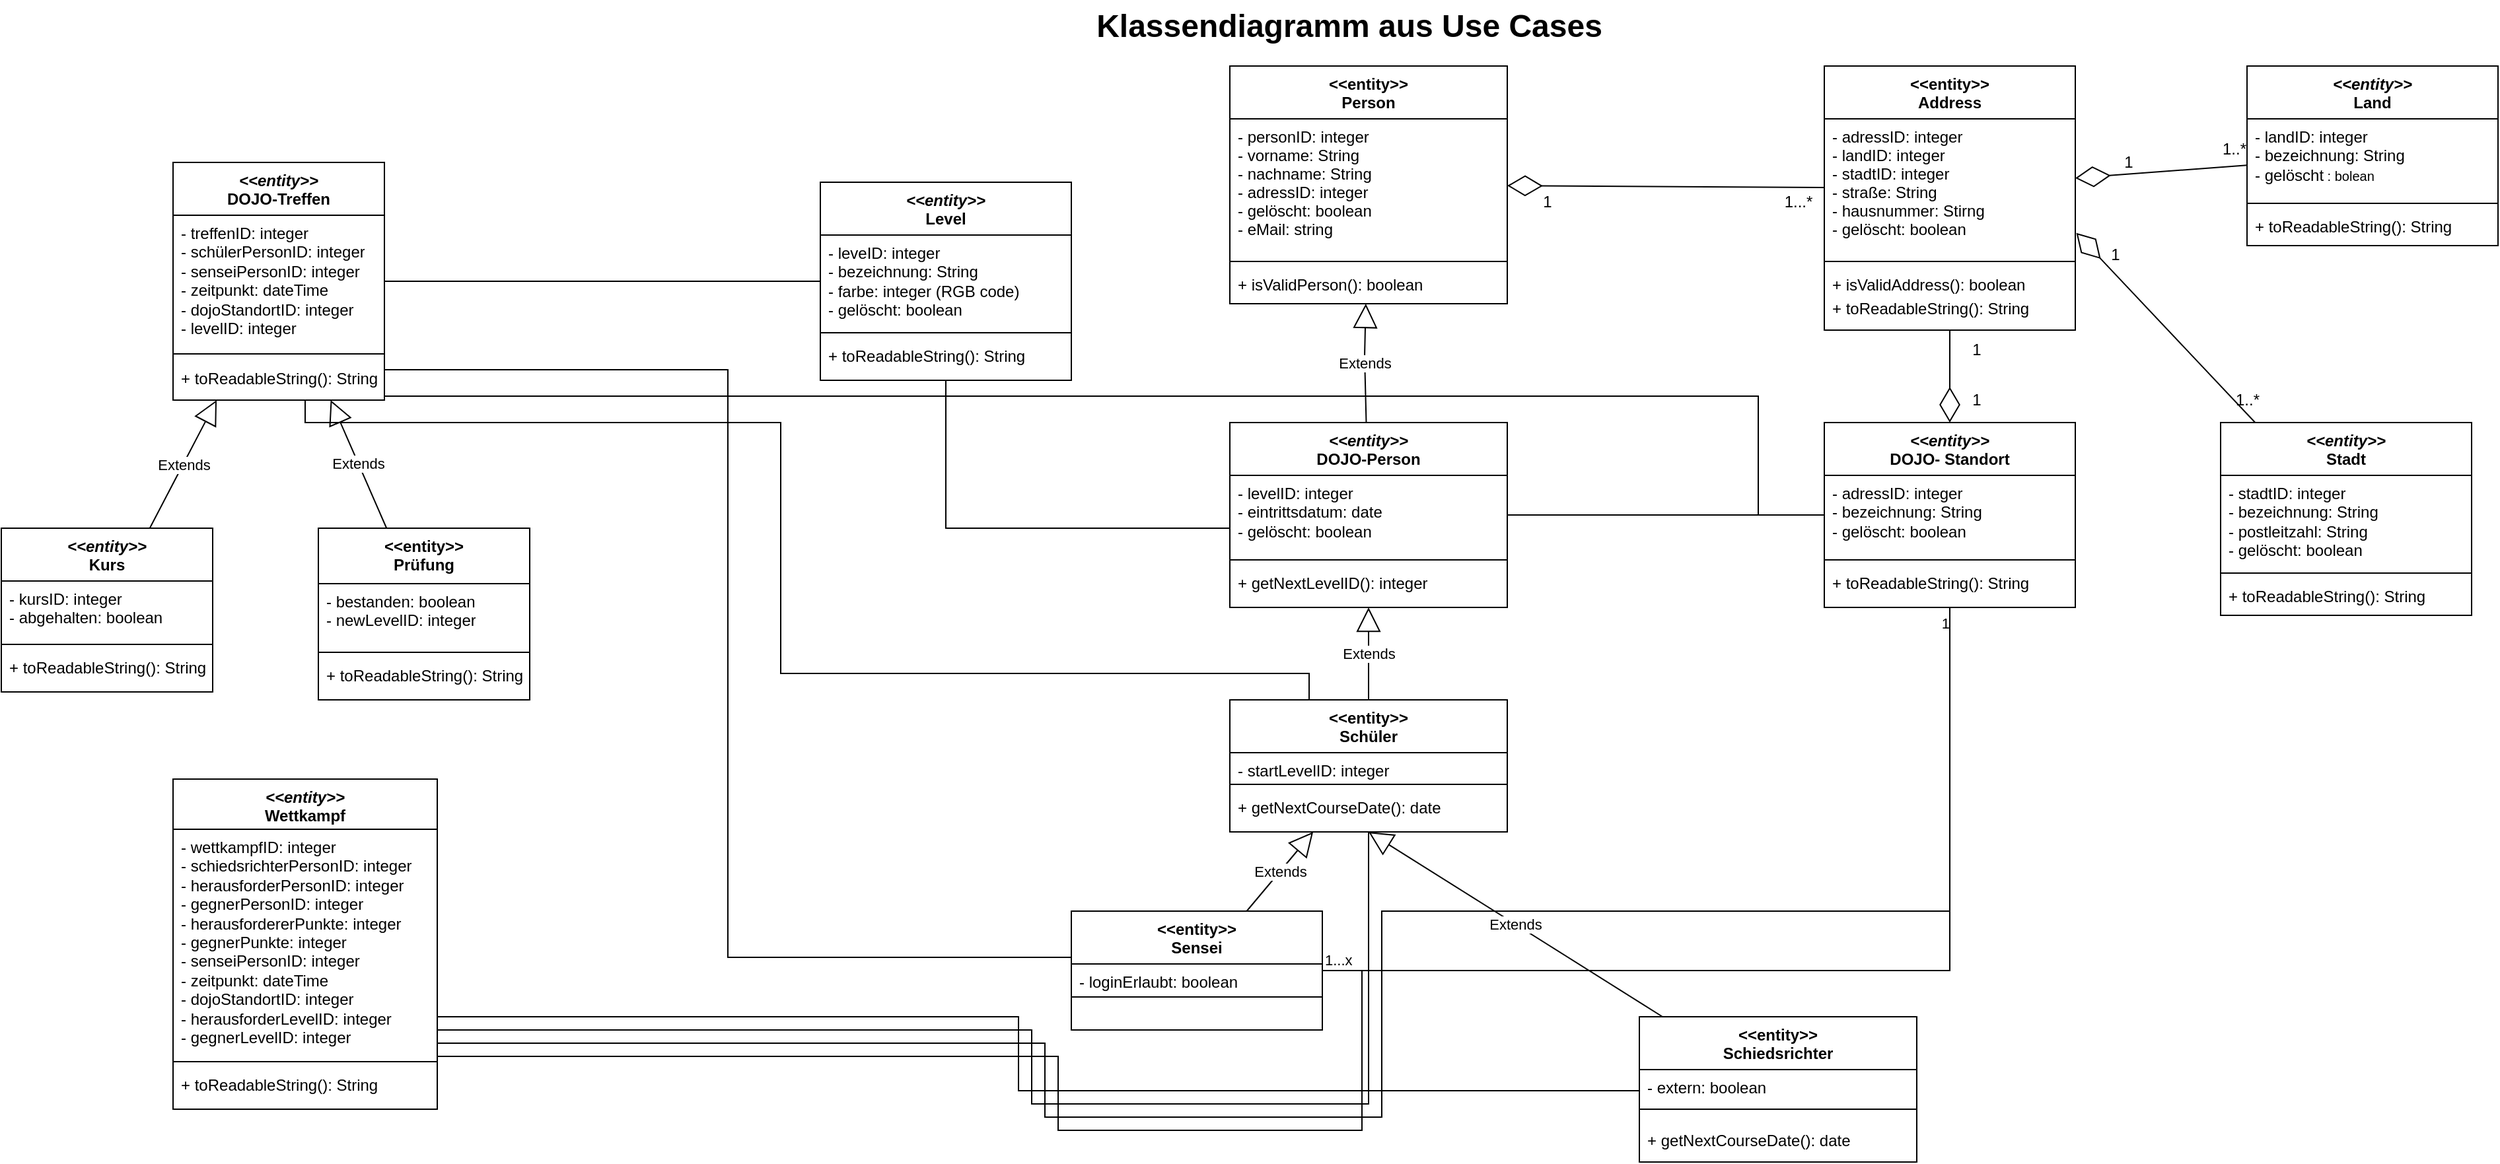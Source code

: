 <mxfile version="24.4.0" type="device">
  <diagram id="C5RBs43oDa-KdzZeNtuy" name="Page-1">
    <mxGraphModel dx="2876" dy="2375" grid="1" gridSize="10" guides="1" tooltips="1" connect="1" arrows="1" fold="1" page="1" pageScale="1" pageWidth="827" pageHeight="1169" math="0" shadow="0">
      <root>
        <mxCell id="WIyWlLk6GJQsqaUBKTNV-0" />
        <mxCell id="WIyWlLk6GJQsqaUBKTNV-1" parent="WIyWlLk6GJQsqaUBKTNV-0" />
        <mxCell id="zkfFHV4jXpPFQw0GAbJ--0" value="&lt;&lt;entity&gt;&gt;&#xa;Person" style="swimlane;fontStyle=1;align=center;verticalAlign=top;childLayout=stackLayout;horizontal=1;startSize=40;horizontalStack=0;resizeParent=1;resizeLast=0;collapsible=1;marginBottom=0;rounded=0;shadow=0;strokeWidth=1;" parent="WIyWlLk6GJQsqaUBKTNV-1" vertex="1">
          <mxGeometry x="210" y="10" width="210" height="180" as="geometry">
            <mxRectangle x="230" y="140" width="160" height="26" as="alternateBounds" />
          </mxGeometry>
        </mxCell>
        <mxCell id="zkfFHV4jXpPFQw0GAbJ--1" value="- personID: integer&#xa;- vorname: String&#xa;- nachname: String&#xa;- adressID: integer&#xa;- gelöscht: boolean&#xa;- eMail: string" style="text;align=left;verticalAlign=top;spacingLeft=4;spacingRight=4;overflow=hidden;rotatable=0;points=[[0,0.5],[1,0.5]];portConstraint=eastwest;" parent="zkfFHV4jXpPFQw0GAbJ--0" vertex="1">
          <mxGeometry y="40" width="210" height="104" as="geometry" />
        </mxCell>
        <mxCell id="zkfFHV4jXpPFQw0GAbJ--4" value="" style="line;html=1;strokeWidth=1;align=left;verticalAlign=middle;spacingTop=-1;spacingLeft=3;spacingRight=3;rotatable=0;labelPosition=right;points=[];portConstraint=eastwest;" parent="zkfFHV4jXpPFQw0GAbJ--0" vertex="1">
          <mxGeometry y="144" width="210" height="8" as="geometry" />
        </mxCell>
        <mxCell id="GbSiG8dwBqRxSItmrRtM-6" value="+ isValidPerson(): boolean" style="text;align=left;verticalAlign=top;spacingLeft=4;spacingRight=4;overflow=hidden;rotatable=0;points=[[0,0.5],[1,0.5]];portConstraint=eastwest;" vertex="1" parent="zkfFHV4jXpPFQw0GAbJ--0">
          <mxGeometry y="152" width="210" height="18" as="geometry" />
        </mxCell>
        <mxCell id="zkfFHV4jXpPFQw0GAbJ--6" value="&lt;&lt;entity&gt;&gt;&#xa;Schüler" style="swimlane;fontStyle=1;align=center;verticalAlign=top;childLayout=stackLayout;horizontal=1;startSize=40;horizontalStack=0;resizeParent=1;resizeLast=0;collapsible=1;marginBottom=0;rounded=0;shadow=0;strokeWidth=1;" parent="WIyWlLk6GJQsqaUBKTNV-1" vertex="1">
          <mxGeometry x="210" y="490" width="210" height="100" as="geometry">
            <mxRectangle x="130" y="380" width="160" height="26" as="alternateBounds" />
          </mxGeometry>
        </mxCell>
        <mxCell id="zkfFHV4jXpPFQw0GAbJ--7" value="- startLevelID: integer&#xa;" style="text;align=left;verticalAlign=top;spacingLeft=4;spacingRight=4;overflow=hidden;rotatable=0;points=[[0,0.5],[1,0.5]];portConstraint=eastwest;" parent="zkfFHV4jXpPFQw0GAbJ--6" vertex="1">
          <mxGeometry y="40" width="210" height="20" as="geometry" />
        </mxCell>
        <mxCell id="zkfFHV4jXpPFQw0GAbJ--9" value="" style="line;html=1;strokeWidth=1;align=left;verticalAlign=middle;spacingTop=-1;spacingLeft=3;spacingRight=3;rotatable=0;labelPosition=right;points=[];portConstraint=eastwest;" parent="zkfFHV4jXpPFQw0GAbJ--6" vertex="1">
          <mxGeometry y="60" width="210" height="8" as="geometry" />
        </mxCell>
        <mxCell id="GbSiG8dwBqRxSItmrRtM-14" value="+ getNextCourseDate(): date" style="text;strokeColor=none;fillColor=none;align=left;verticalAlign=top;spacingLeft=4;spacingRight=4;overflow=hidden;rotatable=0;points=[[0,0.5],[1,0.5]];portConstraint=eastwest;whiteSpace=wrap;html=1;" vertex="1" parent="zkfFHV4jXpPFQw0GAbJ--6">
          <mxGeometry y="68" width="210" height="32" as="geometry" />
        </mxCell>
        <mxCell id="zkfFHV4jXpPFQw0GAbJ--13" value="&lt;&lt;entity&gt;&gt;&#xa;Sensei" style="swimlane;fontStyle=1;align=center;verticalAlign=top;childLayout=stackLayout;horizontal=1;startSize=40;horizontalStack=0;resizeParent=1;resizeLast=0;collapsible=1;marginBottom=0;rounded=0;shadow=0;strokeWidth=1;" parent="WIyWlLk6GJQsqaUBKTNV-1" vertex="1">
          <mxGeometry x="90" y="650" width="190" height="90" as="geometry">
            <mxRectangle x="340" y="380" width="170" height="26" as="alternateBounds" />
          </mxGeometry>
        </mxCell>
        <mxCell id="zkfFHV4jXpPFQw0GAbJ--14" value="- loginErlaubt: boolean" style="text;align=left;verticalAlign=top;spacingLeft=4;spacingRight=4;overflow=hidden;rotatable=0;points=[[0,0.5],[1,0.5]];portConstraint=eastwest;" parent="zkfFHV4jXpPFQw0GAbJ--13" vertex="1">
          <mxGeometry y="40" width="190" height="20" as="geometry" />
        </mxCell>
        <mxCell id="zkfFHV4jXpPFQw0GAbJ--15" value="" style="line;html=1;strokeWidth=1;align=left;verticalAlign=middle;spacingTop=-1;spacingLeft=3;spacingRight=3;rotatable=0;labelPosition=right;points=[];portConstraint=eastwest;" parent="zkfFHV4jXpPFQw0GAbJ--13" vertex="1">
          <mxGeometry y="60" width="190" height="10" as="geometry" />
        </mxCell>
        <mxCell id="zkfFHV4jXpPFQw0GAbJ--17" value="&lt;&lt;entity&gt;&gt;&#xa;Address" style="swimlane;fontStyle=1;align=center;verticalAlign=top;childLayout=stackLayout;horizontal=1;startSize=40;horizontalStack=0;resizeParent=1;resizeLast=0;collapsible=1;marginBottom=0;rounded=0;shadow=0;strokeWidth=1;" parent="WIyWlLk6GJQsqaUBKTNV-1" vertex="1">
          <mxGeometry x="660" y="10" width="190" height="200" as="geometry">
            <mxRectangle x="550" y="140" width="160" height="26" as="alternateBounds" />
          </mxGeometry>
        </mxCell>
        <mxCell id="zkfFHV4jXpPFQw0GAbJ--18" value="- adressID: integer&#xa;- landID: integer&#xa;- stadtID: integer&#xa;- straße: String&#xa;- hausnummer: Stirng&#xa;- gelöscht: boolean&#xa;" style="text;align=left;verticalAlign=top;spacingLeft=4;spacingRight=4;overflow=hidden;rotatable=0;points=[[0,0.5],[1,0.5]];portConstraint=eastwest;" parent="zkfFHV4jXpPFQw0GAbJ--17" vertex="1">
          <mxGeometry y="40" width="190" height="104" as="geometry" />
        </mxCell>
        <mxCell id="zkfFHV4jXpPFQw0GAbJ--23" value="" style="line;html=1;strokeWidth=1;align=left;verticalAlign=middle;spacingTop=-1;spacingLeft=3;spacingRight=3;rotatable=0;labelPosition=right;points=[];portConstraint=eastwest;" parent="zkfFHV4jXpPFQw0GAbJ--17" vertex="1">
          <mxGeometry y="144" width="190" height="8" as="geometry" />
        </mxCell>
        <mxCell id="zkfFHV4jXpPFQw0GAbJ--24" value="+ isValidAddress(): boolean" style="text;align=left;verticalAlign=top;spacingLeft=4;spacingRight=4;overflow=hidden;rotatable=0;points=[[0,0.5],[1,0.5]];portConstraint=eastwest;" parent="zkfFHV4jXpPFQw0GAbJ--17" vertex="1">
          <mxGeometry y="152" width="190" height="18" as="geometry" />
        </mxCell>
        <mxCell id="zkfFHV4jXpPFQw0GAbJ--25" value="+ toReadableString(): String" style="text;align=left;verticalAlign=top;spacingLeft=4;spacingRight=4;overflow=hidden;rotatable=0;points=[[0,0.5],[1,0.5]];portConstraint=eastwest;" parent="zkfFHV4jXpPFQw0GAbJ--17" vertex="1">
          <mxGeometry y="170" width="190" height="26" as="geometry" />
        </mxCell>
        <mxCell id="bjxqgwuo6RRQUsfGf0KJ-4" value="&lt;span style=&quot;font-style: italic; text-wrap: nowrap;&quot;&gt;&amp;lt;&amp;lt;entity&amp;gt;&amp;gt;&lt;/span&gt;&lt;br&gt;Land" style="swimlane;fontStyle=1;align=center;verticalAlign=top;childLayout=stackLayout;horizontal=1;startSize=40;horizontalStack=0;resizeParent=1;resizeParentMax=0;resizeLast=0;collapsible=1;marginBottom=0;whiteSpace=wrap;html=1;" parent="WIyWlLk6GJQsqaUBKTNV-1" vertex="1">
          <mxGeometry x="980" y="10" width="190" height="136" as="geometry" />
        </mxCell>
        <mxCell id="bjxqgwuo6RRQUsfGf0KJ-5" value="- landID: integer&lt;div&gt;- bezeichnung: String&lt;/div&gt;&lt;div&gt;- gelöscht&lt;span style=&quot;font-size: 10px;&quot;&gt;&amp;nbsp;: bolean&lt;/span&gt;&lt;/div&gt;" style="text;strokeColor=none;fillColor=none;align=left;verticalAlign=top;spacingLeft=4;spacingRight=4;overflow=hidden;rotatable=0;points=[[0,0.5],[1,0.5]];portConstraint=eastwest;whiteSpace=wrap;html=1;" parent="bjxqgwuo6RRQUsfGf0KJ-4" vertex="1">
          <mxGeometry y="40" width="190" height="60" as="geometry" />
        </mxCell>
        <mxCell id="bjxqgwuo6RRQUsfGf0KJ-6" value="" style="line;strokeWidth=1;fillColor=none;align=left;verticalAlign=middle;spacingTop=-1;spacingLeft=3;spacingRight=3;rotatable=0;labelPosition=right;points=[];portConstraint=eastwest;strokeColor=inherit;" parent="bjxqgwuo6RRQUsfGf0KJ-4" vertex="1">
          <mxGeometry y="100" width="190" height="8" as="geometry" />
        </mxCell>
        <mxCell id="bjxqgwuo6RRQUsfGf0KJ-7" value="+ toReadableString(): String" style="text;strokeColor=none;fillColor=none;align=left;verticalAlign=top;spacingLeft=4;spacingRight=4;overflow=hidden;rotatable=0;points=[[0,0.5],[1,0.5]];portConstraint=eastwest;whiteSpace=wrap;html=1;" parent="bjxqgwuo6RRQUsfGf0KJ-4" vertex="1">
          <mxGeometry y="108" width="190" height="28" as="geometry" />
        </mxCell>
        <mxCell id="bjxqgwuo6RRQUsfGf0KJ-8" value="&lt;span style=&quot;color: rgba(0, 0, 0, 0); font-family: monospace; font-size: 0px; font-weight: 400; text-align: start; text-wrap: nowrap;&quot;&gt;%3CmxGraphModel%3E%3Croot%3E%3CmxCell%20id%3D%220%22%2F%3E%3CmxCell%20id%3D%221%22%20parent%3D%220%22%2F%3E%3CmxCell%20id%3D%222%22%20value%3D%22%2B%20toReadableString()%3A%20String%22%20style%3D%22text%3BstrokeColor%3Dnone%3BfillColor%3Dnone%3Balign%3Dleft%3BverticalAlign%3Dtop%3BspacingLeft%3D4%3BspacingRight%3D4%3Boverflow%3Dhidden%3Brotatable%3D0%3Bpoints%3D%5B%5B0%2C0.5%5D%2C%5B1%2C0.5%5D%5D%3BportConstraint%3Deastwest%3BwhiteSpace%3Dwrap%3Bhtml%3D1%3B%22%20vertex%3D%221%22%20parent%3D%221%22%3E%3CmxGeometry%20x%3D%22960%22%20y%3D%22152%22%20width%3D%22190%22%20height%3D%2238%22%20as%3D%22geometry%22%2F%3E%3C%2FmxCell%3E%3C%2Froot%3E%3C%2FmxGraphModel%3E&lt;/span&gt;&lt;span style=&quot;font-style: italic; text-wrap: nowrap;&quot;&gt;&amp;lt;&amp;lt;entity&amp;gt;&amp;gt;&lt;/span&gt;&lt;br&gt;Stadt" style="swimlane;fontStyle=1;align=center;verticalAlign=top;childLayout=stackLayout;horizontal=1;startSize=40;horizontalStack=0;resizeParent=1;resizeParentMax=0;resizeLast=0;collapsible=1;marginBottom=0;whiteSpace=wrap;html=1;" parent="WIyWlLk6GJQsqaUBKTNV-1" vertex="1">
          <mxGeometry x="960" y="280" width="190" height="146" as="geometry" />
        </mxCell>
        <mxCell id="bjxqgwuo6RRQUsfGf0KJ-9" value="- stadtID: integer&lt;div&gt;- bezeichnung: String&lt;/div&gt;&lt;div&gt;- postleitzahl: String&lt;/div&gt;&lt;div&gt;- gelöscht: boolean&lt;/div&gt;&lt;div&gt;&lt;br&gt;&lt;/div&gt;" style="text;strokeColor=none;fillColor=none;align=left;verticalAlign=top;spacingLeft=4;spacingRight=4;overflow=hidden;rotatable=0;points=[[0,0.5],[1,0.5]];portConstraint=eastwest;whiteSpace=wrap;html=1;" parent="bjxqgwuo6RRQUsfGf0KJ-8" vertex="1">
          <mxGeometry y="40" width="190" height="70" as="geometry" />
        </mxCell>
        <mxCell id="bjxqgwuo6RRQUsfGf0KJ-10" value="" style="line;strokeWidth=1;fillColor=none;align=left;verticalAlign=middle;spacingTop=-1;spacingLeft=3;spacingRight=3;rotatable=0;labelPosition=right;points=[];portConstraint=eastwest;strokeColor=inherit;" parent="bjxqgwuo6RRQUsfGf0KJ-8" vertex="1">
          <mxGeometry y="110" width="190" height="8" as="geometry" />
        </mxCell>
        <mxCell id="bjxqgwuo6RRQUsfGf0KJ-11" value="+ toReadableString(): String" style="text;strokeColor=none;fillColor=none;align=left;verticalAlign=top;spacingLeft=4;spacingRight=4;overflow=hidden;rotatable=0;points=[[0,0.5],[1,0.5]];portConstraint=eastwest;whiteSpace=wrap;html=1;" parent="bjxqgwuo6RRQUsfGf0KJ-8" vertex="1">
          <mxGeometry y="118" width="190" height="28" as="geometry" />
        </mxCell>
        <mxCell id="bjxqgwuo6RRQUsfGf0KJ-12" value="&lt;span style=&quot;font-style: italic; text-wrap: nowrap;&quot;&gt;&amp;lt;&amp;lt;entity&amp;gt;&amp;gt;&lt;br&gt;&lt;/span&gt;DOJO- Standort" style="swimlane;fontStyle=1;align=center;verticalAlign=top;childLayout=stackLayout;horizontal=1;startSize=40;horizontalStack=0;resizeParent=1;resizeParentMax=0;resizeLast=0;collapsible=1;marginBottom=0;whiteSpace=wrap;html=1;" parent="WIyWlLk6GJQsqaUBKTNV-1" vertex="1">
          <mxGeometry x="660" y="280" width="190" height="140" as="geometry" />
        </mxCell>
        <mxCell id="bjxqgwuo6RRQUsfGf0KJ-13" value="&lt;div&gt;- adressID: integer&lt;/div&gt;&lt;div&gt;- bezeichnung: String&lt;/div&gt;&lt;div&gt;- gelöscht: boolean&lt;/div&gt;" style="text;strokeColor=none;fillColor=none;align=left;verticalAlign=top;spacingLeft=4;spacingRight=4;overflow=hidden;rotatable=0;points=[[0,0.5],[1,0.5]];portConstraint=eastwest;whiteSpace=wrap;html=1;" parent="bjxqgwuo6RRQUsfGf0KJ-12" vertex="1">
          <mxGeometry y="40" width="190" height="60" as="geometry" />
        </mxCell>
        <mxCell id="bjxqgwuo6RRQUsfGf0KJ-14" value="" style="line;strokeWidth=1;fillColor=none;align=left;verticalAlign=middle;spacingTop=-1;spacingLeft=3;spacingRight=3;rotatable=0;labelPosition=right;points=[];portConstraint=eastwest;strokeColor=inherit;" parent="bjxqgwuo6RRQUsfGf0KJ-12" vertex="1">
          <mxGeometry y="100" width="190" height="8" as="geometry" />
        </mxCell>
        <mxCell id="bjxqgwuo6RRQUsfGf0KJ-15" value="+ toReadableString(): String" style="text;strokeColor=none;fillColor=none;align=left;verticalAlign=top;spacingLeft=4;spacingRight=4;overflow=hidden;rotatable=0;points=[[0,0.5],[1,0.5]];portConstraint=eastwest;whiteSpace=wrap;html=1;" parent="bjxqgwuo6RRQUsfGf0KJ-12" vertex="1">
          <mxGeometry y="108" width="190" height="32" as="geometry" />
        </mxCell>
        <mxCell id="bjxqgwuo6RRQUsfGf0KJ-16" value="&lt;span style=&quot;font-style: italic; text-wrap: nowrap;&quot;&gt;&amp;lt;&amp;lt;entity&amp;gt;&amp;gt;&lt;br&gt;&lt;/span&gt;Level" style="swimlane;fontStyle=1;align=center;verticalAlign=top;childLayout=stackLayout;horizontal=1;startSize=40;horizontalStack=0;resizeParent=1;resizeParentMax=0;resizeLast=0;collapsible=1;marginBottom=0;whiteSpace=wrap;html=1;" parent="WIyWlLk6GJQsqaUBKTNV-1" vertex="1">
          <mxGeometry x="-100" y="98" width="190" height="150" as="geometry" />
        </mxCell>
        <mxCell id="bjxqgwuo6RRQUsfGf0KJ-17" value="&lt;div&gt;- leveID: integer&lt;/div&gt;&lt;div&gt;- bezeichnung: String&lt;/div&gt;&lt;div&gt;- farbe: integer (RGB code)&lt;/div&gt;&lt;div&gt;- gelöscht: boolean&lt;/div&gt;" style="text;strokeColor=none;fillColor=none;align=left;verticalAlign=top;spacingLeft=4;spacingRight=4;overflow=hidden;rotatable=0;points=[[0,0.5],[1,0.5]];portConstraint=eastwest;whiteSpace=wrap;html=1;" parent="bjxqgwuo6RRQUsfGf0KJ-16" vertex="1">
          <mxGeometry y="40" width="190" height="70" as="geometry" />
        </mxCell>
        <mxCell id="bjxqgwuo6RRQUsfGf0KJ-18" value="" style="line;strokeWidth=1;fillColor=none;align=left;verticalAlign=middle;spacingTop=-1;spacingLeft=3;spacingRight=3;rotatable=0;labelPosition=right;points=[];portConstraint=eastwest;strokeColor=inherit;" parent="bjxqgwuo6RRQUsfGf0KJ-16" vertex="1">
          <mxGeometry y="110" width="190" height="8" as="geometry" />
        </mxCell>
        <mxCell id="bjxqgwuo6RRQUsfGf0KJ-19" value="+ toReadableString(): String" style="text;strokeColor=none;fillColor=none;align=left;verticalAlign=top;spacingLeft=4;spacingRight=4;overflow=hidden;rotatable=0;points=[[0,0.5],[1,0.5]];portConstraint=eastwest;whiteSpace=wrap;html=1;" parent="bjxqgwuo6RRQUsfGf0KJ-16" vertex="1">
          <mxGeometry y="118" width="190" height="32" as="geometry" />
        </mxCell>
        <mxCell id="bjxqgwuo6RRQUsfGf0KJ-20" value="&lt;span style=&quot;font-style: italic; text-wrap: nowrap;&quot;&gt;&amp;lt;&amp;lt;entity&amp;gt;&amp;gt;&lt;br&gt;&lt;/span&gt;DOJO-Person" style="swimlane;fontStyle=1;align=center;verticalAlign=top;childLayout=stackLayout;horizontal=1;startSize=40;horizontalStack=0;resizeParent=1;resizeParentMax=0;resizeLast=0;collapsible=1;marginBottom=0;whiteSpace=wrap;html=1;" parent="WIyWlLk6GJQsqaUBKTNV-1" vertex="1">
          <mxGeometry x="210" y="280" width="210" height="140" as="geometry" />
        </mxCell>
        <mxCell id="bjxqgwuo6RRQUsfGf0KJ-21" value="- levelID: integer&lt;br&gt;&lt;span style=&quot;text-wrap: nowrap;&quot;&gt;- eintrittsdatum: date&lt;br&gt;&lt;/span&gt;- gelöscht: boolean" style="text;strokeColor=none;fillColor=none;align=left;verticalAlign=top;spacingLeft=4;spacingRight=4;overflow=hidden;rotatable=0;points=[[0,0.5],[1,0.5]];portConstraint=eastwest;whiteSpace=wrap;html=1;" parent="bjxqgwuo6RRQUsfGf0KJ-20" vertex="1">
          <mxGeometry y="40" width="210" height="60" as="geometry" />
        </mxCell>
        <mxCell id="bjxqgwuo6RRQUsfGf0KJ-22" value="" style="line;strokeWidth=1;fillColor=none;align=left;verticalAlign=middle;spacingTop=-1;spacingLeft=3;spacingRight=3;rotatable=0;labelPosition=right;points=[];portConstraint=eastwest;strokeColor=inherit;" parent="bjxqgwuo6RRQUsfGf0KJ-20" vertex="1">
          <mxGeometry y="100" width="210" height="8" as="geometry" />
        </mxCell>
        <mxCell id="bjxqgwuo6RRQUsfGf0KJ-23" value="+ getNextLevelID(): integer" style="text;strokeColor=none;fillColor=none;align=left;verticalAlign=top;spacingLeft=4;spacingRight=4;overflow=hidden;rotatable=0;points=[[0,0.5],[1,0.5]];portConstraint=eastwest;whiteSpace=wrap;html=1;" parent="bjxqgwuo6RRQUsfGf0KJ-20" vertex="1">
          <mxGeometry y="108" width="210" height="32" as="geometry" />
        </mxCell>
        <mxCell id="bjxqgwuo6RRQUsfGf0KJ-27" value="&lt;span style=&quot;font-style: italic; text-wrap: nowrap;&quot;&gt;&amp;lt;&amp;lt;entity&amp;gt;&amp;gt;&lt;br&gt;&lt;/span&gt;&lt;span style=&quot;color: rgba(0, 0, 0, 0); font-family: monospace; font-size: 0px; font-weight: 400; text-align: start; text-wrap: nowrap;&quot;&gt;%3CmxGraphModel%3E%3Croot%3E%3CmxCell%20id%3D%220%22%2F%3E%3CmxCell%20id%3D%221%22%20parent%3D%220%22%2F%3E%3CmxCell%20id%3D%222%22%20value%3D%22Extends%22%20style%3D%22endArrow%3Dblock%3BendSize%3D16%3BendFill%3D0%3Bhtml%3D1%3Brounded%3D0%3B%22%20edge%3D%221%22%20parent%3D%221%22%3E%3CmxGeometry%20width%3D%22160%22%20relative%3D%221%22%20as%3D%22geometry%22%3E%3CmxPoint%20x%3D%22-610%22%20y%3D%22360%22%20as%3D%22sourcePoint%22%2F%3E%3CmxPoint%20x%3D%22-558%22%20y%3D%22263%22%20as%3D%22targetPoint%22%2F%3E%3C%2FmxGeometry%3E%3C%2FmxCell%3E%3C%2Froot%3E%3C%2FmxGraphModel%3E&lt;/span&gt;Kurs" style="swimlane;fontStyle=1;align=center;verticalAlign=top;childLayout=stackLayout;horizontal=1;startSize=40;horizontalStack=0;resizeParent=1;resizeParentMax=0;resizeLast=0;collapsible=1;marginBottom=0;whiteSpace=wrap;html=1;" parent="WIyWlLk6GJQsqaUBKTNV-1" vertex="1">
          <mxGeometry x="-720" y="360" width="160" height="124" as="geometry" />
        </mxCell>
        <mxCell id="bjxqgwuo6RRQUsfGf0KJ-28" value="- kursID: integer&lt;div&gt;&lt;span style=&quot;background-color: initial;&quot;&gt;- abgehalten: boolean&lt;/span&gt;&lt;br&gt;&lt;/div&gt;" style="text;strokeColor=none;fillColor=none;align=left;verticalAlign=top;spacingLeft=4;spacingRight=4;overflow=hidden;rotatable=0;points=[[0,0.5],[1,0.5]];portConstraint=eastwest;whiteSpace=wrap;html=1;" parent="bjxqgwuo6RRQUsfGf0KJ-27" vertex="1">
          <mxGeometry y="40" width="160" height="44" as="geometry" />
        </mxCell>
        <mxCell id="bjxqgwuo6RRQUsfGf0KJ-29" value="" style="line;strokeWidth=1;fillColor=none;align=left;verticalAlign=middle;spacingTop=-1;spacingLeft=3;spacingRight=3;rotatable=0;labelPosition=right;points=[];portConstraint=eastwest;strokeColor=inherit;" parent="bjxqgwuo6RRQUsfGf0KJ-27" vertex="1">
          <mxGeometry y="84" width="160" height="8" as="geometry" />
        </mxCell>
        <mxCell id="bjxqgwuo6RRQUsfGf0KJ-30" value="+ toReadableString(): String" style="text;strokeColor=none;fillColor=none;align=left;verticalAlign=top;spacingLeft=4;spacingRight=4;overflow=hidden;rotatable=0;points=[[0,0.5],[1,0.5]];portConstraint=eastwest;whiteSpace=wrap;html=1;" parent="bjxqgwuo6RRQUsfGf0KJ-27" vertex="1">
          <mxGeometry y="92" width="160" height="32" as="geometry" />
        </mxCell>
        <mxCell id="bjxqgwuo6RRQUsfGf0KJ-31" value="&lt;span style=&quot;color: rgba(0, 0, 0, 0); font-family: monospace; font-size: 0px; font-weight: 400; text-align: start; text-wrap: nowrap;&quot;&gt;%3CmxGraphModel%3E%3Croot%3E%3CmxCell%20id%3D%220%22%2F%3E%3CmxCell%20id%3D%221%22%20parent%3D%220%22%2F%3E%3CmxCell%20id%3D%222%22%20value%3D%22%22%20style%3D%22endArrow%3Dnone%3Bhtml%3D1%3BedgeStyle%3DorthogonalEdgeStyle%3Brounded%3D0%3B%22%20edge%3D%221%22%20parent%3D%221%22%3E%3CmxGeometry%20relative%3D%221%22%20as%3D%22geometry%22%3E%3CmxPoint%20x%3D%22420%22%20y%3D%22380%22%20as%3D%22sourcePoint%22%2F%3E%3CmxPoint%20x%3D%22660%22%20y%3D%22380%22%20as%3D%22targetPoint%22%2F%3E%3CArray%20as%3D%22points%22%3E%3CmxPoint%20x%3D%22490%22%20y%3D%22380%22%2F%3E%3CmxPoint%20x%3D%22490%22%20y%3D%22380%22%2F%3E%3C%2FArray%3E%3C%2FmxGeometry%3E%3C%2FmxCell%3E%3C%2Froot%3E%3C%2FmxGraphModel%3E&lt;/span&gt;&lt;span style=&quot;font-style: italic; text-wrap: nowrap;&quot;&gt;&amp;lt;&amp;lt;entity&amp;gt;&amp;gt;&lt;/span&gt;&lt;br&gt;DOJO-Treffen" style="swimlane;fontStyle=1;align=center;verticalAlign=top;childLayout=stackLayout;horizontal=1;startSize=40;horizontalStack=0;resizeParent=1;resizeParentMax=0;resizeLast=0;collapsible=1;marginBottom=0;whiteSpace=wrap;html=1;" parent="WIyWlLk6GJQsqaUBKTNV-1" vertex="1">
          <mxGeometry x="-590" y="83" width="160" height="180" as="geometry" />
        </mxCell>
        <mxCell id="bjxqgwuo6RRQUsfGf0KJ-32" value="- treffenID: integer&lt;div&gt;- schülerPersonID: integer&lt;/div&gt;&lt;div&gt;- senseiPersonID: integer&lt;/div&gt;&lt;div&gt;- zeitpunkt: dateTime&lt;/div&gt;&lt;div&gt;- dojoStandortID: integer&lt;/div&gt;&lt;div&gt;- levelID: integer&lt;/div&gt;" style="text;strokeColor=none;fillColor=none;align=left;verticalAlign=top;spacingLeft=4;spacingRight=4;overflow=hidden;rotatable=0;points=[[0,0.5],[1,0.5]];portConstraint=eastwest;whiteSpace=wrap;html=1;" parent="bjxqgwuo6RRQUsfGf0KJ-31" vertex="1">
          <mxGeometry y="40" width="160" height="100" as="geometry" />
        </mxCell>
        <mxCell id="bjxqgwuo6RRQUsfGf0KJ-33" value="" style="line;strokeWidth=1;fillColor=none;align=left;verticalAlign=middle;spacingTop=-1;spacingLeft=3;spacingRight=3;rotatable=0;labelPosition=right;points=[];portConstraint=eastwest;strokeColor=inherit;" parent="bjxqgwuo6RRQUsfGf0KJ-31" vertex="1">
          <mxGeometry y="140" width="160" height="10" as="geometry" />
        </mxCell>
        <mxCell id="GbSiG8dwBqRxSItmrRtM-81" value="+ toReadableString(): String" style="text;strokeColor=none;fillColor=none;align=left;verticalAlign=top;spacingLeft=4;spacingRight=4;overflow=hidden;rotatable=0;points=[[0,0.5],[1,0.5]];portConstraint=eastwest;whiteSpace=wrap;html=1;" vertex="1" parent="bjxqgwuo6RRQUsfGf0KJ-31">
          <mxGeometry y="150" width="160" height="30" as="geometry" />
        </mxCell>
        <mxCell id="bjxqgwuo6RRQUsfGf0KJ-35" value="&lt;span style=&quot;text-wrap: nowrap;&quot;&gt;&amp;lt;&amp;lt;entity&amp;gt;&amp;gt;&lt;br&gt;&lt;/span&gt;Prüfung" style="swimlane;fontStyle=1;align=center;verticalAlign=top;childLayout=stackLayout;horizontal=1;startSize=42;horizontalStack=0;resizeParent=1;resizeParentMax=0;resizeLast=0;collapsible=1;marginBottom=0;whiteSpace=wrap;html=1;" parent="WIyWlLk6GJQsqaUBKTNV-1" vertex="1">
          <mxGeometry x="-480" y="360" width="160" height="130" as="geometry" />
        </mxCell>
        <mxCell id="bjxqgwuo6RRQUsfGf0KJ-36" value="&lt;div&gt;&lt;span style=&quot;background-color: initial;&quot;&gt;- bestanden: boolean&lt;/span&gt;&lt;/div&gt;&lt;div&gt;- newLevelID: integer&lt;/div&gt;" style="text;strokeColor=none;fillColor=none;align=left;verticalAlign=top;spacingLeft=4;spacingRight=4;overflow=hidden;rotatable=0;points=[[0,0.5],[1,0.5]];portConstraint=eastwest;whiteSpace=wrap;html=1;" parent="bjxqgwuo6RRQUsfGf0KJ-35" vertex="1">
          <mxGeometry y="42" width="160" height="48" as="geometry" />
        </mxCell>
        <mxCell id="bjxqgwuo6RRQUsfGf0KJ-37" value="" style="line;strokeWidth=1;fillColor=none;align=left;verticalAlign=middle;spacingTop=-1;spacingLeft=3;spacingRight=3;rotatable=0;labelPosition=right;points=[];portConstraint=eastwest;strokeColor=inherit;" parent="bjxqgwuo6RRQUsfGf0KJ-35" vertex="1">
          <mxGeometry y="90" width="160" height="8" as="geometry" />
        </mxCell>
        <mxCell id="bjxqgwuo6RRQUsfGf0KJ-38" value="+ toReadableString(): String" style="text;strokeColor=none;fillColor=none;align=left;verticalAlign=top;spacingLeft=4;spacingRight=4;overflow=hidden;rotatable=0;points=[[0,0.5],[1,0.5]];portConstraint=eastwest;whiteSpace=wrap;html=1;" parent="bjxqgwuo6RRQUsfGf0KJ-35" vertex="1">
          <mxGeometry y="98" width="160" height="32" as="geometry" />
        </mxCell>
        <mxCell id="bjxqgwuo6RRQUsfGf0KJ-39" value="&lt;span style=&quot;font-style: italic; text-wrap: nowrap;&quot;&gt;&amp;lt;&amp;lt;entity&amp;gt;&amp;gt;&lt;br&gt;&lt;/span&gt;Wettkampf" style="swimlane;fontStyle=1;align=center;verticalAlign=top;childLayout=stackLayout;horizontal=1;startSize=38;horizontalStack=0;resizeParent=1;resizeParentMax=0;resizeLast=0;collapsible=1;marginBottom=0;whiteSpace=wrap;html=1;" parent="WIyWlLk6GJQsqaUBKTNV-1" vertex="1">
          <mxGeometry x="-590" y="550" width="200" height="250" as="geometry" />
        </mxCell>
        <mxCell id="bjxqgwuo6RRQUsfGf0KJ-40" value="&lt;div&gt;- wettkampfID: integer&lt;br&gt;&lt;/div&gt;&lt;div&gt;- schiedsrichterPersonID: integer&lt;/div&gt;&lt;div&gt;- herausforderPersonID: integer&lt;/div&gt;&lt;div&gt;- gegnerPersonID: integer&lt;/div&gt;&lt;div&gt;&lt;span style=&quot;background-color: initial;&quot;&gt;- herausfordererPunkte: integer&lt;/span&gt;&lt;br&gt;&lt;/div&gt;&lt;div&gt;- gegnerPunkte: integer&lt;/div&gt;&lt;div&gt;&lt;div&gt;&lt;span style=&quot;background-color: initial;&quot;&gt;- senseiPersonID: integer&lt;/span&gt;&lt;br&gt;&lt;/div&gt;&lt;div&gt;- zeitpunkt: dateTime&lt;/div&gt;&lt;div&gt;- dojoStandortID: integer&lt;/div&gt;&lt;div&gt;- herausforderLevelID: integer&lt;/div&gt;&lt;/div&gt;&lt;div&gt;- gegnerLevelID: integer&lt;br&gt;&lt;/div&gt;" style="text;strokeColor=none;fillColor=none;align=left;verticalAlign=top;spacingLeft=4;spacingRight=4;overflow=hidden;rotatable=0;points=[[0,0.5],[1,0.5]];portConstraint=eastwest;whiteSpace=wrap;html=1;" parent="bjxqgwuo6RRQUsfGf0KJ-39" vertex="1">
          <mxGeometry y="38" width="200" height="172" as="geometry" />
        </mxCell>
        <mxCell id="bjxqgwuo6RRQUsfGf0KJ-41" value="" style="line;strokeWidth=1;fillColor=none;align=left;verticalAlign=middle;spacingTop=-1;spacingLeft=3;spacingRight=3;rotatable=0;labelPosition=right;points=[];portConstraint=eastwest;strokeColor=inherit;" parent="bjxqgwuo6RRQUsfGf0KJ-39" vertex="1">
          <mxGeometry y="210" width="200" height="8" as="geometry" />
        </mxCell>
        <mxCell id="bjxqgwuo6RRQUsfGf0KJ-42" value="+ toReadableString(): String" style="text;strokeColor=none;fillColor=none;align=left;verticalAlign=top;spacingLeft=4;spacingRight=4;overflow=hidden;rotatable=0;points=[[0,0.5],[1,0.5]];portConstraint=eastwest;whiteSpace=wrap;html=1;" parent="bjxqgwuo6RRQUsfGf0KJ-39" vertex="1">
          <mxGeometry y="218" width="200" height="32" as="geometry" />
        </mxCell>
        <mxCell id="GbSiG8dwBqRxSItmrRtM-8" value="Extends" style="endArrow=block;endSize=16;endFill=0;html=1;rounded=0;" edge="1" parent="WIyWlLk6GJQsqaUBKTNV-1" source="bjxqgwuo6RRQUsfGf0KJ-20" target="zkfFHV4jXpPFQw0GAbJ--0">
          <mxGeometry width="160" relative="1" as="geometry">
            <mxPoint x="312" y="260" as="sourcePoint" />
            <mxPoint x="330" y="210" as="targetPoint" />
            <Array as="points">
              <mxPoint x="312" y="230" />
            </Array>
          </mxGeometry>
        </mxCell>
        <mxCell id="GbSiG8dwBqRxSItmrRtM-10" value="Extends" style="endArrow=block;endSize=16;endFill=0;html=1;rounded=0;exitX=0.5;exitY=0;exitDx=0;exitDy=0;" edge="1" parent="WIyWlLk6GJQsqaUBKTNV-1" source="zkfFHV4jXpPFQw0GAbJ--6" target="bjxqgwuo6RRQUsfGf0KJ-20">
          <mxGeometry width="160" relative="1" as="geometry">
            <mxPoint x="470" y="500" as="sourcePoint" />
            <mxPoint x="520" y="270" as="targetPoint" />
          </mxGeometry>
        </mxCell>
        <mxCell id="GbSiG8dwBqRxSItmrRtM-11" value="Extends" style="endArrow=block;endSize=16;endFill=0;html=1;rounded=0;entryX=0.5;entryY=1;entryDx=0;entryDy=0;" edge="1" parent="WIyWlLk6GJQsqaUBKTNV-1" source="bjxqgwuo6RRQUsfGf0KJ-24" target="zkfFHV4jXpPFQw0GAbJ--6">
          <mxGeometry width="160" relative="1" as="geometry">
            <mxPoint x="325" y="600" as="sourcePoint" />
            <mxPoint x="325" y="500" as="targetPoint" />
          </mxGeometry>
        </mxCell>
        <mxCell id="bjxqgwuo6RRQUsfGf0KJ-24" value="&lt;&lt;entity&gt;&gt;&#xa;Schiedsrichter" style="swimlane;fontStyle=1;align=center;verticalAlign=top;childLayout=stackLayout;horizontal=1;startSize=40;horizontalStack=0;resizeParent=1;resizeLast=0;collapsible=1;marginBottom=0;rounded=0;shadow=0;strokeWidth=1;" parent="WIyWlLk6GJQsqaUBKTNV-1" vertex="1">
          <mxGeometry x="520" y="730" width="210" height="110" as="geometry">
            <mxRectangle x="340" y="380" width="170" height="26" as="alternateBounds" />
          </mxGeometry>
        </mxCell>
        <mxCell id="bjxqgwuo6RRQUsfGf0KJ-25" value="- extern: boolean&#xa;" style="text;align=left;verticalAlign=top;spacingLeft=4;spacingRight=4;overflow=hidden;rotatable=0;points=[[0,0.5],[1,0.5]];portConstraint=eastwest;" parent="bjxqgwuo6RRQUsfGf0KJ-24" vertex="1">
          <mxGeometry y="40" width="210" height="20" as="geometry" />
        </mxCell>
        <mxCell id="bjxqgwuo6RRQUsfGf0KJ-26" value="" style="line;html=1;strokeWidth=1;align=left;verticalAlign=middle;spacingTop=-1;spacingLeft=3;spacingRight=3;rotatable=0;labelPosition=right;points=[];portConstraint=eastwest;" parent="bjxqgwuo6RRQUsfGf0KJ-24" vertex="1">
          <mxGeometry y="60" width="210" height="20" as="geometry" />
        </mxCell>
        <mxCell id="GbSiG8dwBqRxSItmrRtM-15" value="+ getNextCourseDate(): date" style="text;strokeColor=none;fillColor=none;align=left;verticalAlign=top;spacingLeft=4;spacingRight=4;overflow=hidden;rotatable=0;points=[[0,0.5],[1,0.5]];portConstraint=eastwest;whiteSpace=wrap;html=1;" vertex="1" parent="bjxqgwuo6RRQUsfGf0KJ-24">
          <mxGeometry y="80" width="210" height="20" as="geometry" />
        </mxCell>
        <mxCell id="GbSiG8dwBqRxSItmrRtM-13" value="Extends" style="endArrow=block;endSize=16;endFill=0;html=1;rounded=0;" edge="1" parent="WIyWlLk6GJQsqaUBKTNV-1" source="zkfFHV4jXpPFQw0GAbJ--13" target="zkfFHV4jXpPFQw0GAbJ--6">
          <mxGeometry width="160" relative="1" as="geometry">
            <mxPoint x="231" y="870" as="sourcePoint" />
            <mxPoint x="325" y="770" as="targetPoint" />
          </mxGeometry>
        </mxCell>
        <mxCell id="GbSiG8dwBqRxSItmrRtM-30" value="" style="group" vertex="1" connectable="0" parent="WIyWlLk6GJQsqaUBKTNV-1">
          <mxGeometry x="435" y="98" width="225" height="30" as="geometry" />
        </mxCell>
        <mxCell id="GbSiG8dwBqRxSItmrRtM-27" value="" style="endArrow=diamondThin;endFill=0;endSize=24;html=1;rounded=0;exitX=0;exitY=0.5;exitDx=0;exitDy=0;" edge="1" parent="GbSiG8dwBqRxSItmrRtM-30" source="zkfFHV4jXpPFQw0GAbJ--18" target="zkfFHV4jXpPFQw0GAbJ--0">
          <mxGeometry width="160" relative="1" as="geometry">
            <mxPoint x="-10" y="1.5" as="sourcePoint" />
            <mxPoint x="150" y="1.5" as="targetPoint" />
          </mxGeometry>
        </mxCell>
        <mxCell id="GbSiG8dwBqRxSItmrRtM-28" value="1" style="text;html=1;align=center;verticalAlign=middle;resizable=0;points=[];autosize=1;strokeColor=none;fillColor=none;" vertex="1" parent="GbSiG8dwBqRxSItmrRtM-30">
          <mxGeometry width="30" height="30" as="geometry" />
        </mxCell>
        <mxCell id="GbSiG8dwBqRxSItmrRtM-29" value="1...*" style="text;html=1;align=center;verticalAlign=middle;resizable=0;points=[];autosize=1;strokeColor=none;fillColor=none;" vertex="1" parent="GbSiG8dwBqRxSItmrRtM-30">
          <mxGeometry x="185" width="40" height="30" as="geometry" />
        </mxCell>
        <mxCell id="GbSiG8dwBqRxSItmrRtM-32" value="" style="endArrow=none;html=1;edgeStyle=orthogonalEdgeStyle;rounded=0;" edge="1" parent="WIyWlLk6GJQsqaUBKTNV-1" source="zkfFHV4jXpPFQw0GAbJ--13" target="bjxqgwuo6RRQUsfGf0KJ-12">
          <mxGeometry relative="1" as="geometry">
            <mxPoint x="620" y="702" as="sourcePoint" />
            <mxPoint x="860" y="702" as="targetPoint" />
            <Array as="points" />
          </mxGeometry>
        </mxCell>
        <mxCell id="GbSiG8dwBqRxSItmrRtM-33" value="1...x" style="edgeLabel;resizable=0;html=1;align=left;verticalAlign=bottom;" connectable="0" vertex="1" parent="GbSiG8dwBqRxSItmrRtM-32">
          <mxGeometry x="-1" relative="1" as="geometry" />
        </mxCell>
        <mxCell id="GbSiG8dwBqRxSItmrRtM-34" value="1" style="edgeLabel;resizable=0;html=1;align=right;verticalAlign=bottom;" connectable="0" vertex="1" parent="GbSiG8dwBqRxSItmrRtM-32">
          <mxGeometry x="1" relative="1" as="geometry">
            <mxPoint y="20" as="offset" />
          </mxGeometry>
        </mxCell>
        <mxCell id="GbSiG8dwBqRxSItmrRtM-36" value="" style="endArrow=none;html=1;edgeStyle=orthogonalEdgeStyle;rounded=0;" edge="1" parent="WIyWlLk6GJQsqaUBKTNV-1" source="bjxqgwuo6RRQUsfGf0KJ-20" target="bjxqgwuo6RRQUsfGf0KJ-12">
          <mxGeometry relative="1" as="geometry">
            <mxPoint x="360" y="410" as="sourcePoint" />
            <mxPoint x="520" y="410" as="targetPoint" />
            <Array as="points">
              <mxPoint x="540" y="350" />
              <mxPoint x="540" y="350" />
            </Array>
          </mxGeometry>
        </mxCell>
        <mxCell id="GbSiG8dwBqRxSItmrRtM-62" value="" style="group" vertex="1" connectable="0" parent="WIyWlLk6GJQsqaUBKTNV-1">
          <mxGeometry x="875" y="58" width="115" height="40" as="geometry" />
        </mxCell>
        <mxCell id="GbSiG8dwBqRxSItmrRtM-56" value="" style="endArrow=diamondThin;endFill=0;endSize=24;html=1;rounded=0;" edge="1" parent="GbSiG8dwBqRxSItmrRtM-62" source="bjxqgwuo6RRQUsfGf0KJ-4" target="zkfFHV4jXpPFQw0GAbJ--18">
          <mxGeometry width="160" relative="1" as="geometry">
            <mxPoint x="-5" y="122" as="sourcePoint" />
            <mxPoint x="155" y="122" as="targetPoint" />
          </mxGeometry>
        </mxCell>
        <mxCell id="GbSiG8dwBqRxSItmrRtM-59" value="1" style="text;html=1;align=center;verticalAlign=middle;resizable=0;points=[];autosize=1;strokeColor=none;fillColor=none;" vertex="1" parent="GbSiG8dwBqRxSItmrRtM-62">
          <mxGeometry y="10" width="30" height="30" as="geometry" />
        </mxCell>
        <mxCell id="GbSiG8dwBqRxSItmrRtM-60" value="1..*" style="text;html=1;align=center;verticalAlign=middle;resizable=0;points=[];autosize=1;strokeColor=none;fillColor=none;" vertex="1" parent="GbSiG8dwBqRxSItmrRtM-62">
          <mxGeometry x="75" width="40" height="30" as="geometry" />
        </mxCell>
        <mxCell id="GbSiG8dwBqRxSItmrRtM-63" value="" style="group" vertex="1" connectable="0" parent="WIyWlLk6GJQsqaUBKTNV-1">
          <mxGeometry x="865" y="138" width="135" height="140" as="geometry" />
        </mxCell>
        <mxCell id="GbSiG8dwBqRxSItmrRtM-57" value="" style="endArrow=diamondThin;endFill=0;endSize=24;html=1;rounded=0;entryX=1.004;entryY=0.831;entryDx=0;entryDy=0;entryPerimeter=0;" edge="1" parent="GbSiG8dwBqRxSItmrRtM-63" source="bjxqgwuo6RRQUsfGf0KJ-8" target="zkfFHV4jXpPFQw0GAbJ--18">
          <mxGeometry width="160" relative="1" as="geometry">
            <mxPoint x="-135" y="102" as="sourcePoint" />
            <mxPoint x="25" y="102" as="targetPoint" />
          </mxGeometry>
        </mxCell>
        <mxCell id="GbSiG8dwBqRxSItmrRtM-58" value="1" style="text;html=1;align=center;verticalAlign=middle;resizable=0;points=[];autosize=1;strokeColor=none;fillColor=none;" vertex="1" parent="GbSiG8dwBqRxSItmrRtM-63">
          <mxGeometry width="30" height="30" as="geometry" />
        </mxCell>
        <mxCell id="GbSiG8dwBqRxSItmrRtM-61" value="1..*" style="text;html=1;align=center;verticalAlign=middle;resizable=0;points=[];autosize=1;strokeColor=none;fillColor=none;" vertex="1" parent="GbSiG8dwBqRxSItmrRtM-63">
          <mxGeometry x="95" y="110" width="40" height="30" as="geometry" />
        </mxCell>
        <mxCell id="GbSiG8dwBqRxSItmrRtM-64" value="" style="endArrow=diamondThin;endFill=0;endSize=24;html=1;rounded=0;" edge="1" parent="WIyWlLk6GJQsqaUBKTNV-1" source="zkfFHV4jXpPFQw0GAbJ--17" target="bjxqgwuo6RRQUsfGf0KJ-12">
          <mxGeometry width="160" relative="1" as="geometry">
            <mxPoint x="370" y="290" as="sourcePoint" />
            <mxPoint x="530" y="290" as="targetPoint" />
          </mxGeometry>
        </mxCell>
        <mxCell id="GbSiG8dwBqRxSItmrRtM-65" value="1" style="text;html=1;align=center;verticalAlign=middle;resizable=0;points=[];autosize=1;strokeColor=none;fillColor=none;" vertex="1" parent="WIyWlLk6GJQsqaUBKTNV-1">
          <mxGeometry x="760" y="248" width="30" height="30" as="geometry" />
        </mxCell>
        <mxCell id="GbSiG8dwBqRxSItmrRtM-66" value="1" style="text;html=1;align=center;verticalAlign=middle;resizable=0;points=[];autosize=1;strokeColor=none;fillColor=none;" vertex="1" parent="WIyWlLk6GJQsqaUBKTNV-1">
          <mxGeometry x="760" y="210" width="30" height="30" as="geometry" />
        </mxCell>
        <mxCell id="GbSiG8dwBqRxSItmrRtM-67" value="" style="endArrow=none;html=1;edgeStyle=orthogonalEdgeStyle;rounded=0;" edge="1" parent="WIyWlLk6GJQsqaUBKTNV-1" source="bjxqgwuo6RRQUsfGf0KJ-16" target="bjxqgwuo6RRQUsfGf0KJ-20">
          <mxGeometry relative="1" as="geometry">
            <mxPoint x="-20" y="367.5" as="sourcePoint" />
            <mxPoint x="220" y="367.5" as="targetPoint" />
            <Array as="points">
              <mxPoint x="130" y="360" />
              <mxPoint x="130" y="360" />
            </Array>
          </mxGeometry>
        </mxCell>
        <mxCell id="GbSiG8dwBqRxSItmrRtM-68" value="" style="endArrow=none;html=1;edgeStyle=orthogonalEdgeStyle;rounded=0;" edge="1" parent="WIyWlLk6GJQsqaUBKTNV-1" source="bjxqgwuo6RRQUsfGf0KJ-31" target="bjxqgwuo6RRQUsfGf0KJ-12">
          <mxGeometry relative="1" as="geometry">
            <mxPoint x="-320" y="210" as="sourcePoint" />
            <mxPoint x="-160" y="210" as="targetPoint" />
            <Array as="points">
              <mxPoint x="610" y="260" />
              <mxPoint x="610" y="350" />
            </Array>
          </mxGeometry>
        </mxCell>
        <mxCell id="GbSiG8dwBqRxSItmrRtM-71" value="" style="endArrow=none;html=1;edgeStyle=orthogonalEdgeStyle;rounded=0;" edge="1" parent="WIyWlLk6GJQsqaUBKTNV-1" source="bjxqgwuo6RRQUsfGf0KJ-31" target="bjxqgwuo6RRQUsfGf0KJ-16">
          <mxGeometry relative="1" as="geometry">
            <mxPoint x="-300" y="200" as="sourcePoint" />
            <mxPoint x="-140" y="200" as="targetPoint" />
          </mxGeometry>
        </mxCell>
        <mxCell id="GbSiG8dwBqRxSItmrRtM-74" value="" style="endArrow=none;html=1;edgeStyle=orthogonalEdgeStyle;rounded=0;" edge="1" parent="WIyWlLk6GJQsqaUBKTNV-1" source="bjxqgwuo6RRQUsfGf0KJ-31" target="zkfFHV4jXpPFQw0GAbJ--6">
          <mxGeometry relative="1" as="geometry">
            <mxPoint x="-10" y="340" as="sourcePoint" />
            <mxPoint x="-60" y="550" as="targetPoint" />
            <Array as="points">
              <mxPoint x="-490" y="280" />
              <mxPoint x="-130" y="280" />
              <mxPoint x="-130" y="470" />
              <mxPoint x="270" y="470" />
            </Array>
          </mxGeometry>
        </mxCell>
        <mxCell id="GbSiG8dwBqRxSItmrRtM-77" value="" style="endArrow=none;html=1;edgeStyle=orthogonalEdgeStyle;rounded=0;" edge="1" parent="WIyWlLk6GJQsqaUBKTNV-1" source="bjxqgwuo6RRQUsfGf0KJ-31" target="zkfFHV4jXpPFQw0GAbJ--13">
          <mxGeometry relative="1" as="geometry">
            <mxPoint x="-10" y="340" as="sourcePoint" />
            <mxPoint x="150" y="340" as="targetPoint" />
            <Array as="points">
              <mxPoint x="-170" y="240" />
              <mxPoint x="-170" y="685" />
            </Array>
          </mxGeometry>
        </mxCell>
        <mxCell id="GbSiG8dwBqRxSItmrRtM-80" value="Extends" style="endArrow=block;endSize=16;endFill=0;html=1;rounded=0;" edge="1" parent="WIyWlLk6GJQsqaUBKTNV-1" source="bjxqgwuo6RRQUsfGf0KJ-27" target="bjxqgwuo6RRQUsfGf0KJ-31">
          <mxGeometry width="160" relative="1" as="geometry">
            <mxPoint x="-240" y="340" as="sourcePoint" />
            <mxPoint x="-80" y="340" as="targetPoint" />
          </mxGeometry>
        </mxCell>
        <mxCell id="GbSiG8dwBqRxSItmrRtM-84" value="Extends" style="endArrow=block;endSize=16;endFill=0;html=1;rounded=0;" edge="1" parent="WIyWlLk6GJQsqaUBKTNV-1" source="bjxqgwuo6RRQUsfGf0KJ-35" target="bjxqgwuo6RRQUsfGf0KJ-31">
          <mxGeometry width="160" relative="1" as="geometry">
            <mxPoint x="-512" y="387" as="sourcePoint" />
            <mxPoint x="-460" y="290" as="targetPoint" />
          </mxGeometry>
        </mxCell>
        <mxCell id="GbSiG8dwBqRxSItmrRtM-86" value="" style="endArrow=none;html=1;edgeStyle=orthogonalEdgeStyle;rounded=0;" edge="1" parent="WIyWlLk6GJQsqaUBKTNV-1" source="bjxqgwuo6RRQUsfGf0KJ-39" target="bjxqgwuo6RRQUsfGf0KJ-24">
          <mxGeometry relative="1" as="geometry">
            <mxPoint x="-250" y="460" as="sourcePoint" />
            <mxPoint x="-90" y="460" as="targetPoint" />
            <Array as="points">
              <mxPoint x="50" y="730" />
              <mxPoint x="50" y="786" />
            </Array>
          </mxGeometry>
        </mxCell>
        <mxCell id="GbSiG8dwBqRxSItmrRtM-89" value="" style="endArrow=none;html=1;edgeStyle=orthogonalEdgeStyle;rounded=0;" edge="1" parent="WIyWlLk6GJQsqaUBKTNV-1" source="bjxqgwuo6RRQUsfGf0KJ-39" target="zkfFHV4jXpPFQw0GAbJ--6">
          <mxGeometry relative="1" as="geometry">
            <mxPoint x="-410" y="740" as="sourcePoint" />
            <mxPoint x="530" y="796" as="targetPoint" />
            <Array as="points">
              <mxPoint x="60" y="740" />
              <mxPoint x="60" y="796" />
              <mxPoint x="315" y="796" />
            </Array>
          </mxGeometry>
        </mxCell>
        <mxCell id="GbSiG8dwBqRxSItmrRtM-90" value="" style="endArrow=none;html=1;edgeStyle=orthogonalEdgeStyle;rounded=0;" edge="1" parent="WIyWlLk6GJQsqaUBKTNV-1" source="bjxqgwuo6RRQUsfGf0KJ-39" target="bjxqgwuo6RRQUsfGf0KJ-12">
          <mxGeometry relative="1" as="geometry">
            <mxPoint x="-410" y="750" as="sourcePoint" />
            <mxPoint x="325" y="600" as="targetPoint" />
            <Array as="points">
              <mxPoint x="70" y="750" />
              <mxPoint x="70" y="806" />
              <mxPoint x="325" y="806" />
              <mxPoint x="325" y="650" />
              <mxPoint x="755" y="650" />
            </Array>
          </mxGeometry>
        </mxCell>
        <mxCell id="GbSiG8dwBqRxSItmrRtM-91" value="" style="endArrow=none;html=1;edgeStyle=orthogonalEdgeStyle;rounded=0;" edge="1" parent="WIyWlLk6GJQsqaUBKTNV-1" source="bjxqgwuo6RRQUsfGf0KJ-39" target="zkfFHV4jXpPFQw0GAbJ--13">
          <mxGeometry relative="1" as="geometry">
            <mxPoint x="-410" y="760" as="sourcePoint" />
            <mxPoint x="765" y="430" as="targetPoint" />
            <Array as="points">
              <mxPoint x="80" y="760" />
              <mxPoint x="80" y="816" />
              <mxPoint x="310" y="816" />
              <mxPoint x="310" y="695" />
            </Array>
          </mxGeometry>
        </mxCell>
        <mxCell id="GbSiG8dwBqRxSItmrRtM-92" value="&lt;b&gt;&lt;font style=&quot;font-size: 24px;&quot;&gt;Klassendiagramm aus Use Cases&lt;/font&gt;&lt;/b&gt;" style="text;html=1;align=center;verticalAlign=middle;resizable=0;points=[];autosize=1;strokeColor=none;fillColor=none;" vertex="1" parent="WIyWlLk6GJQsqaUBKTNV-1">
          <mxGeometry x="95" y="-40" width="410" height="40" as="geometry" />
        </mxCell>
      </root>
    </mxGraphModel>
  </diagram>
</mxfile>
